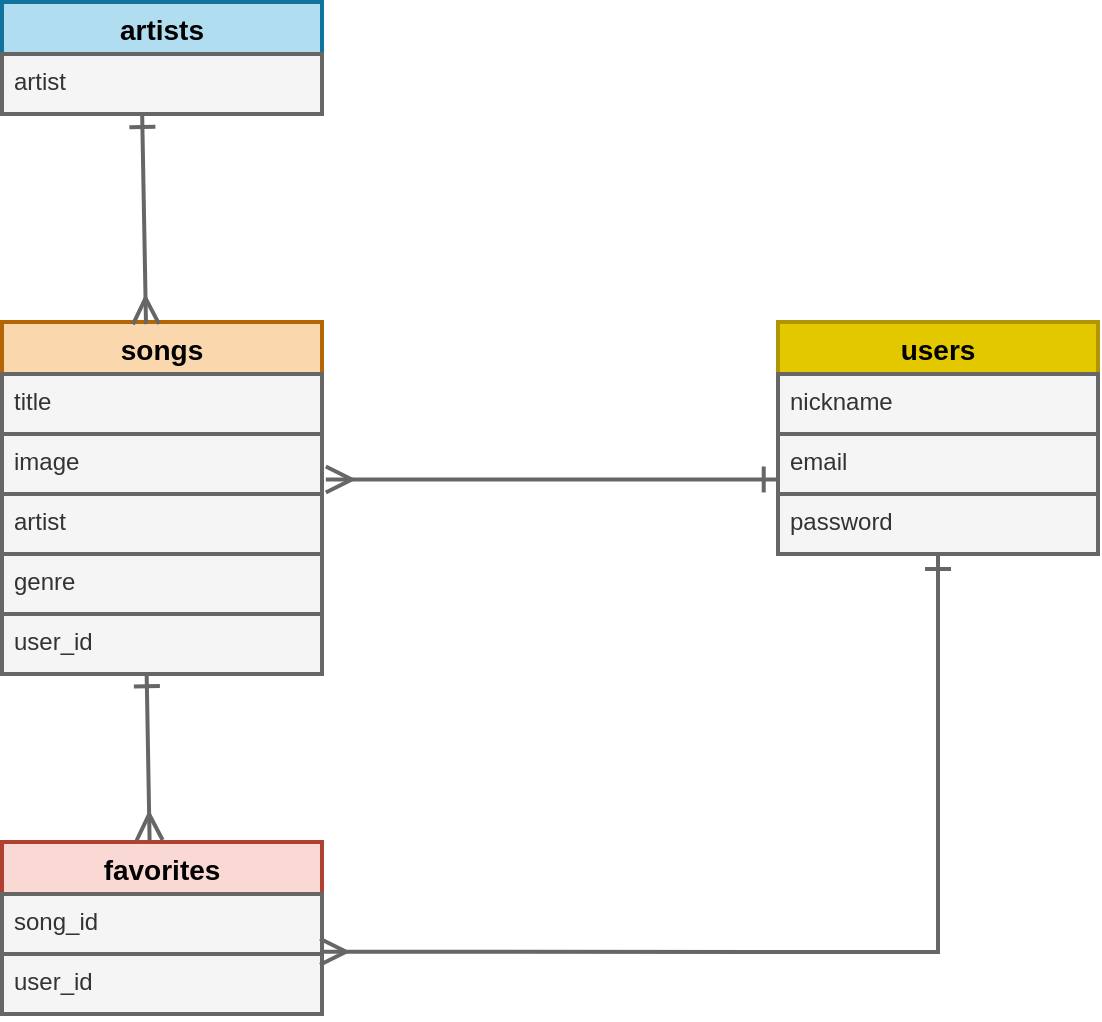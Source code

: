 <mxfile>
    <diagram id="lFwQ-v-RFzykx7BOFCH5" name="ページ1">
        <mxGraphModel dx="1208" dy="815" grid="0" gridSize="14" guides="1" tooltips="1" connect="1" arrows="1" fold="1" page="1" pageScale="1" pageWidth="827" pageHeight="1169" background="#FFFFFF" math="0" shadow="0">
            <root>
                <mxCell id="0"/>
                <mxCell id="1" parent="0"/>
                <mxCell id="2" value="songs" style="swimlane;fontStyle=1;childLayout=stackLayout;horizontal=1;startSize=26;horizontalStack=0;resizeParent=1;resizeParentMax=0;resizeLast=0;collapsible=1;marginBottom=0;align=center;fontSize=14;strokeWidth=2;fillColor=#fad7ac;strokeColor=#b46504;fontColor=#000000;" parent="1" vertex="1">
                    <mxGeometry x="114" y="219" width="160" height="176" as="geometry"/>
                </mxCell>
                <mxCell id="3" value="title&#10;" style="text;fillColor=#f5f5f5;spacingLeft=4;spacingRight=4;overflow=hidden;rotatable=0;points=[[0,0.5],[1,0.5]];portConstraint=eastwest;fontSize=12;strokeColor=#666666;fontColor=#333333;strokeWidth=2;" parent="2" vertex="1">
                    <mxGeometry y="26" width="160" height="30" as="geometry"/>
                </mxCell>
                <mxCell id="4" value="image" style="text;fillColor=#f5f5f5;spacingLeft=4;spacingRight=4;overflow=hidden;rotatable=0;points=[[0,0.5],[1,0.5]];portConstraint=eastwest;fontSize=12;strokeColor=#666666;fontColor=#333333;strokeWidth=2;" parent="2" vertex="1">
                    <mxGeometry y="56" width="160" height="30" as="geometry"/>
                </mxCell>
                <mxCell id="5" value="artist" style="text;fillColor=#f5f5f5;spacingLeft=4;spacingRight=4;overflow=hidden;rotatable=0;points=[[0,0.5],[1,0.5]];portConstraint=eastwest;fontSize=12;strokeColor=#666666;fontColor=#333333;strokeWidth=2;" parent="2" vertex="1">
                    <mxGeometry y="86" width="160" height="30" as="geometry"/>
                </mxCell>
                <mxCell id="14" value="genre" style="text;fillColor=#f5f5f5;spacingLeft=4;spacingRight=4;overflow=hidden;rotatable=0;points=[[0,0.5],[1,0.5]];portConstraint=eastwest;fontSize=12;strokeColor=#666666;fontColor=#333333;strokeWidth=2;" parent="2" vertex="1">
                    <mxGeometry y="116" width="160" height="30" as="geometry"/>
                </mxCell>
                <mxCell id="30" value="user_id" style="text;fillColor=#f5f5f5;spacingLeft=4;spacingRight=4;overflow=hidden;rotatable=0;points=[[0,0.5],[1,0.5]];portConstraint=eastwest;fontSize=12;strokeColor=#666666;fontColor=#333333;strokeWidth=2;" parent="2" vertex="1">
                    <mxGeometry y="146" width="160" height="30" as="geometry"/>
                </mxCell>
                <mxCell id="6" value="users" style="swimlane;fontStyle=1;childLayout=stackLayout;horizontal=1;startSize=26;horizontalStack=0;resizeParent=1;resizeParentMax=0;resizeLast=0;collapsible=1;marginBottom=0;align=center;fontSize=14;fillColor=#e3c800;strokeColor=#B09500;fontColor=#000000;strokeWidth=2;" parent="1" vertex="1">
                    <mxGeometry x="502" y="219" width="160" height="116" as="geometry"/>
                </mxCell>
                <mxCell id="7" value="nickname   " style="text;fillColor=#f5f5f5;spacingLeft=4;spacingRight=4;overflow=hidden;rotatable=0;points=[[0,0.5],[1,0.5]];portConstraint=eastwest;fontSize=12;strokeColor=#666666;fontColor=#333333;strokeWidth=2;" parent="6" vertex="1">
                    <mxGeometry y="26" width="160" height="30" as="geometry"/>
                </mxCell>
                <mxCell id="8" value="email " style="text;fillColor=#f5f5f5;spacingLeft=4;spacingRight=4;overflow=hidden;rotatable=0;points=[[0,0.5],[1,0.5]];portConstraint=eastwest;fontSize=12;strokeColor=#666666;fontColor=#333333;strokeWidth=2;" parent="6" vertex="1">
                    <mxGeometry y="56" width="160" height="30" as="geometry"/>
                </mxCell>
                <mxCell id="9" value="password" style="text;fillColor=#f5f5f5;spacingLeft=4;spacingRight=4;overflow=hidden;rotatable=0;points=[[0,0.5],[1,0.5]];portConstraint=eastwest;fontSize=12;strokeColor=#666666;fontColor=#333333;strokeWidth=2;" parent="6" vertex="1">
                    <mxGeometry y="86" width="160" height="30" as="geometry"/>
                </mxCell>
                <mxCell id="10" value="favorites" style="swimlane;fontStyle=1;childLayout=stackLayout;horizontal=1;startSize=26;horizontalStack=0;resizeParent=1;resizeParentMax=0;resizeLast=0;collapsible=1;marginBottom=0;align=center;fontSize=14;fillColor=#fad9d5;strokeColor=#ae4132;strokeWidth=2;fontColor=#000000;" parent="1" vertex="1">
                    <mxGeometry x="114" y="479" width="160" height="86" as="geometry"/>
                </mxCell>
                <mxCell id="11" value="song_id" style="text;fillColor=#f5f5f5;spacingLeft=4;spacingRight=4;overflow=hidden;rotatable=0;points=[[0,0.5],[1,0.5]];portConstraint=eastwest;fontSize=12;strokeColor=#666666;fontColor=#333333;strokeWidth=2;" parent="10" vertex="1">
                    <mxGeometry y="26" width="160" height="30" as="geometry"/>
                </mxCell>
                <mxCell id="12" value="user_id" style="text;fillColor=#f5f5f5;spacingLeft=4;spacingRight=4;overflow=hidden;rotatable=0;points=[[0,0.5],[1,0.5]];portConstraint=eastwest;fontSize=12;strokeColor=#666666;fontColor=#333333;strokeWidth=2;" parent="10" vertex="1">
                    <mxGeometry y="56" width="160" height="30" as="geometry"/>
                </mxCell>
                <mxCell id="22" value="" style="edgeStyle=entityRelationEdgeStyle;fontSize=12;html=1;endArrow=ERone;startArrow=ERmany;strokeWidth=2;jumpSize=13;rounded=0;endFill=0;entryX=-0.004;entryY=0.758;entryDx=0;entryDy=0;entryPerimeter=0;exitX=1.012;exitY=0.759;exitDx=0;exitDy=0;exitPerimeter=0;startFill=0;startSize=10;endSize=10;fillColor=#f5f5f5;fontColor=#000000;strokeColor=#666666;" parent="1" source="4" target="8" edge="1">
                    <mxGeometry width="100" height="100" relative="1" as="geometry">
                        <mxPoint x="296" y="286" as="sourcePoint"/>
                        <mxPoint x="502" y="285" as="targetPoint"/>
                    </mxGeometry>
                </mxCell>
                <mxCell id="28" value="" style="endArrow=ERmany;html=1;rounded=0;endSize=10;targetPerimeterSpacing=1;strokeWidth=2;jumpSize=13;entryX=0.455;entryY=-0.01;entryDx=0;entryDy=0;entryPerimeter=0;startArrow=ERone;startFill=0;startSize=10;endFill=0;exitX=0.452;exitY=0.986;exitDx=0;exitDy=0;exitPerimeter=0;fillColor=#f5f5f5;fontColor=#000000;strokeColor=#666666;" parent="1" source="30" edge="1">
                    <mxGeometry relative="1" as="geometry">
                        <mxPoint x="184.28" y="395" as="sourcePoint"/>
                        <mxPoint x="187.8" y="478.14" as="targetPoint"/>
                    </mxGeometry>
                </mxCell>
                <mxCell id="29" value="" style="endArrow=ERone;html=1;startSize=10;endSize=10;targetPerimeterSpacing=1;strokeWidth=2;jumpSize=13;exitX=0.994;exitY=-0.038;exitDx=0;exitDy=0;exitPerimeter=0;rounded=0;startArrow=ERmany;startFill=0;endFill=0;fillColor=#f5f5f5;fontColor=#000000;strokeColor=#666666;" parent="1" source="12" edge="1">
                    <mxGeometry relative="1" as="geometry">
                        <mxPoint x="348" y="440" as="sourcePoint"/>
                        <mxPoint x="582" y="336" as="targetPoint"/>
                        <Array as="points">
                            <mxPoint x="582" y="534"/>
                        </Array>
                    </mxGeometry>
                </mxCell>
                <mxCell id="31" value="artists" style="swimlane;fontStyle=1;childLayout=stackLayout;horizontal=1;startSize=26;horizontalStack=0;resizeParent=1;resizeParentMax=0;resizeLast=0;collapsible=1;marginBottom=0;align=center;fontSize=14;fillColor=#b1ddf0;strokeColor=#10739e;strokeWidth=2;fontColor=#000000;" parent="1" vertex="1">
                    <mxGeometry x="114" y="59" width="160" height="56" as="geometry"/>
                </mxCell>
                <mxCell id="34" value="artist" style="text;fillColor=#f5f5f5;spacingLeft=4;spacingRight=4;overflow=hidden;rotatable=0;points=[[0,0.5],[1,0.5]];portConstraint=eastwest;fontSize=12;strokeColor=#666666;fontColor=#333333;strokeWidth=2;" parent="31" vertex="1">
                    <mxGeometry y="26" width="160" height="30" as="geometry"/>
                </mxCell>
                <mxCell id="39" value="" style="endArrow=ERmany;html=1;rounded=0;endSize=10;targetPerimeterSpacing=1;strokeWidth=2;jumpSize=13;entryX=0.45;entryY=0.006;entryDx=0;entryDy=0;startArrow=ERone;startFill=0;startSize=10;endFill=0;fillColor=#f5f5f5;fontColor=#000000;strokeColor=#666666;entryPerimeter=0;exitX=0.438;exitY=1;exitDx=0;exitDy=0;exitPerimeter=0;" edge="1" parent="1" source="34" target="2">
                    <mxGeometry relative="1" as="geometry">
                        <mxPoint x="189.0" y="123.0" as="sourcePoint"/>
                        <mxPoint x="190.48" y="206.56" as="targetPoint"/>
                    </mxGeometry>
                </mxCell>
            </root>
        </mxGraphModel>
    </diagram>
</mxfile>
